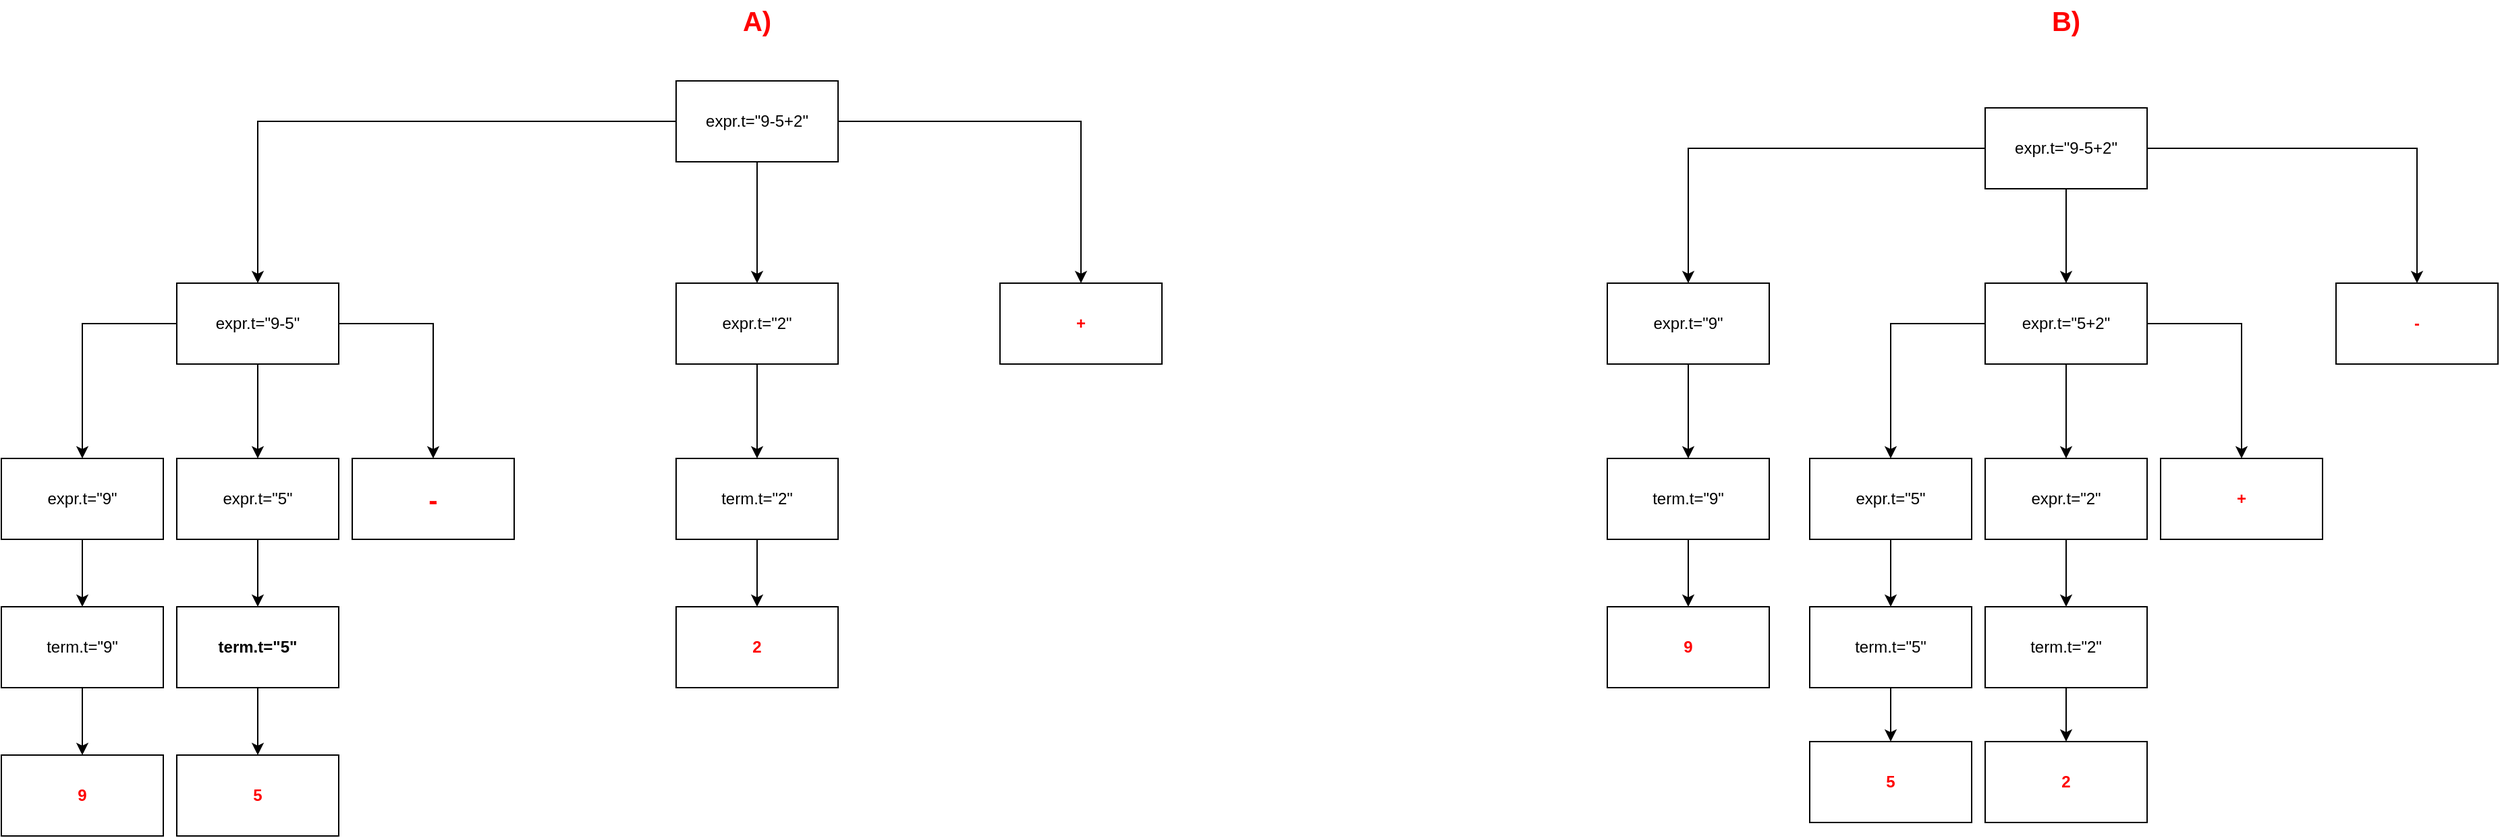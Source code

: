 <mxfile version="21.2.1" type="device">
  <diagram name="Page-1" id="TnYRLZDgac72MjN_YNSP">
    <mxGraphModel dx="2641" dy="1073" grid="1" gridSize="10" guides="1" tooltips="1" connect="1" arrows="1" fold="1" page="1" pageScale="1" pageWidth="850" pageHeight="1100" math="0" shadow="0">
      <root>
        <mxCell id="0" />
        <mxCell id="1" parent="0" />
        <mxCell id="LUTUzWpyJWgQdHDx1qsU-12" style="edgeStyle=orthogonalEdgeStyle;rounded=0;orthogonalLoop=1;jettySize=auto;html=1;entryX=0.5;entryY=0;entryDx=0;entryDy=0;" edge="1" parent="1" source="LUTUzWpyJWgQdHDx1qsU-1" target="LUTUzWpyJWgQdHDx1qsU-2">
          <mxGeometry relative="1" as="geometry">
            <Array as="points">
              <mxPoint x="140" y="140" />
            </Array>
          </mxGeometry>
        </mxCell>
        <mxCell id="LUTUzWpyJWgQdHDx1qsU-15" style="edgeStyle=orthogonalEdgeStyle;rounded=0;orthogonalLoop=1;jettySize=auto;html=1;" edge="1" parent="1" source="LUTUzWpyJWgQdHDx1qsU-1" target="LUTUzWpyJWgQdHDx1qsU-14">
          <mxGeometry relative="1" as="geometry" />
        </mxCell>
        <mxCell id="LUTUzWpyJWgQdHDx1qsU-35" style="edgeStyle=orthogonalEdgeStyle;rounded=0;orthogonalLoop=1;jettySize=auto;html=1;" edge="1" parent="1" source="LUTUzWpyJWgQdHDx1qsU-1" target="LUTUzWpyJWgQdHDx1qsU-34">
          <mxGeometry relative="1" as="geometry" />
        </mxCell>
        <mxCell id="LUTUzWpyJWgQdHDx1qsU-1" value="expr.t=&quot;9-5+2&quot;" style="rounded=0;whiteSpace=wrap;html=1;" vertex="1" parent="1">
          <mxGeometry x="450" y="110" width="120" height="60" as="geometry" />
        </mxCell>
        <mxCell id="LUTUzWpyJWgQdHDx1qsU-9" style="edgeStyle=orthogonalEdgeStyle;rounded=0;orthogonalLoop=1;jettySize=auto;html=1;" edge="1" parent="1" source="LUTUzWpyJWgQdHDx1qsU-2" target="LUTUzWpyJWgQdHDx1qsU-4">
          <mxGeometry relative="1" as="geometry" />
        </mxCell>
        <mxCell id="LUTUzWpyJWgQdHDx1qsU-25" style="edgeStyle=orthogonalEdgeStyle;rounded=0;orthogonalLoop=1;jettySize=auto;html=1;" edge="1" parent="1" source="LUTUzWpyJWgQdHDx1qsU-2" target="LUTUzWpyJWgQdHDx1qsU-5">
          <mxGeometry relative="1" as="geometry" />
        </mxCell>
        <mxCell id="LUTUzWpyJWgQdHDx1qsU-29" style="edgeStyle=orthogonalEdgeStyle;rounded=0;orthogonalLoop=1;jettySize=auto;html=1;entryX=0.5;entryY=0;entryDx=0;entryDy=0;" edge="1" parent="1" source="LUTUzWpyJWgQdHDx1qsU-2" target="LUTUzWpyJWgQdHDx1qsU-28">
          <mxGeometry relative="1" as="geometry" />
        </mxCell>
        <mxCell id="LUTUzWpyJWgQdHDx1qsU-2" value="expr.t=&quot;9-5&quot;" style="rounded=0;whiteSpace=wrap;html=1;" vertex="1" parent="1">
          <mxGeometry x="80" y="260" width="120" height="60" as="geometry" />
        </mxCell>
        <mxCell id="LUTUzWpyJWgQdHDx1qsU-8" style="edgeStyle=orthogonalEdgeStyle;rounded=0;orthogonalLoop=1;jettySize=auto;html=1;" edge="1" parent="1" source="LUTUzWpyJWgQdHDx1qsU-4" target="LUTUzWpyJWgQdHDx1qsU-7">
          <mxGeometry relative="1" as="geometry" />
        </mxCell>
        <mxCell id="LUTUzWpyJWgQdHDx1qsU-4" value="expr.t=&quot;9&quot;" style="rounded=0;whiteSpace=wrap;html=1;" vertex="1" parent="1">
          <mxGeometry x="-50" y="390" width="120" height="60" as="geometry" />
        </mxCell>
        <mxCell id="LUTUzWpyJWgQdHDx1qsU-5" value="&lt;b&gt;&lt;font style=&quot;font-size: 20px;&quot; color=&quot;#ff0000&quot;&gt;-&lt;/font&gt;&lt;/b&gt;" style="rounded=0;whiteSpace=wrap;html=1;" vertex="1" parent="1">
          <mxGeometry x="210" y="390" width="120" height="60" as="geometry" />
        </mxCell>
        <mxCell id="LUTUzWpyJWgQdHDx1qsU-19" style="edgeStyle=orthogonalEdgeStyle;rounded=0;orthogonalLoop=1;jettySize=auto;html=1;" edge="1" parent="1" target="LUTUzWpyJWgQdHDx1qsU-18">
          <mxGeometry relative="1" as="geometry">
            <mxPoint x="140" y="450" as="sourcePoint" />
          </mxGeometry>
        </mxCell>
        <mxCell id="LUTUzWpyJWgQdHDx1qsU-17" style="edgeStyle=orthogonalEdgeStyle;rounded=0;orthogonalLoop=1;jettySize=auto;html=1;" edge="1" parent="1" source="LUTUzWpyJWgQdHDx1qsU-7" target="LUTUzWpyJWgQdHDx1qsU-16">
          <mxGeometry relative="1" as="geometry" />
        </mxCell>
        <mxCell id="LUTUzWpyJWgQdHDx1qsU-7" value="term.t=&quot;9&quot;" style="rounded=0;whiteSpace=wrap;html=1;" vertex="1" parent="1">
          <mxGeometry x="-50" y="500" width="120" height="60" as="geometry" />
        </mxCell>
        <mxCell id="LUTUzWpyJWgQdHDx1qsU-14" value="&lt;font color=&quot;#ff0000&quot;&gt;&lt;b&gt;+&lt;/b&gt;&lt;/font&gt;" style="rounded=0;whiteSpace=wrap;html=1;" vertex="1" parent="1">
          <mxGeometry x="690" y="260" width="120" height="60" as="geometry" />
        </mxCell>
        <mxCell id="LUTUzWpyJWgQdHDx1qsU-16" value="&lt;font color=&quot;#ff0000&quot;&gt;&lt;b&gt;9&lt;/b&gt;&lt;/font&gt;" style="rounded=0;whiteSpace=wrap;html=1;" vertex="1" parent="1">
          <mxGeometry x="-50" y="610" width="120" height="60" as="geometry" />
        </mxCell>
        <mxCell id="LUTUzWpyJWgQdHDx1qsU-23" style="edgeStyle=orthogonalEdgeStyle;rounded=0;orthogonalLoop=1;jettySize=auto;html=1;entryX=0.5;entryY=0;entryDx=0;entryDy=0;" edge="1" parent="1" target="LUTUzWpyJWgQdHDx1qsU-21">
          <mxGeometry relative="1" as="geometry">
            <mxPoint x="750" y="320" as="sourcePoint" />
          </mxGeometry>
        </mxCell>
        <mxCell id="LUTUzWpyJWgQdHDx1qsU-31" style="edgeStyle=orthogonalEdgeStyle;rounded=0;orthogonalLoop=1;jettySize=auto;html=1;entryX=0.5;entryY=0;entryDx=0;entryDy=0;" edge="1" parent="1" source="LUTUzWpyJWgQdHDx1qsU-26" target="LUTUzWpyJWgQdHDx1qsU-27">
          <mxGeometry relative="1" as="geometry" />
        </mxCell>
        <mxCell id="LUTUzWpyJWgQdHDx1qsU-26" value="&lt;div align=&quot;center&quot;&gt;term.t=&quot;5&quot;&lt;/div&gt;" style="rounded=0;whiteSpace=wrap;html=1;fontStyle=1;align=center;" vertex="1" parent="1">
          <mxGeometry x="80" y="500" width="120" height="60" as="geometry" />
        </mxCell>
        <mxCell id="LUTUzWpyJWgQdHDx1qsU-27" value="&lt;font color=&quot;#ff0000&quot;&gt;&lt;span&gt;5&lt;/span&gt;&lt;/font&gt;" style="rounded=0;whiteSpace=wrap;html=1;fontStyle=1" vertex="1" parent="1">
          <mxGeometry x="80" y="610" width="120" height="60" as="geometry" />
        </mxCell>
        <mxCell id="LUTUzWpyJWgQdHDx1qsU-30" style="edgeStyle=orthogonalEdgeStyle;rounded=0;orthogonalLoop=1;jettySize=auto;html=1;entryX=0.5;entryY=0;entryDx=0;entryDy=0;" edge="1" parent="1" source="LUTUzWpyJWgQdHDx1qsU-28" target="LUTUzWpyJWgQdHDx1qsU-26">
          <mxGeometry relative="1" as="geometry" />
        </mxCell>
        <mxCell id="LUTUzWpyJWgQdHDx1qsU-28" value="expr.t=&quot;5&quot;" style="rounded=0;whiteSpace=wrap;html=1;" vertex="1" parent="1">
          <mxGeometry x="80" y="390" width="120" height="60" as="geometry" />
        </mxCell>
        <mxCell id="LUTUzWpyJWgQdHDx1qsU-37" style="edgeStyle=orthogonalEdgeStyle;rounded=0;orthogonalLoop=1;jettySize=auto;html=1;" edge="1" parent="1" source="LUTUzWpyJWgQdHDx1qsU-32" target="LUTUzWpyJWgQdHDx1qsU-33">
          <mxGeometry relative="1" as="geometry" />
        </mxCell>
        <mxCell id="LUTUzWpyJWgQdHDx1qsU-32" value="term.t=&quot;2&quot;" style="rounded=0;whiteSpace=wrap;html=1;" vertex="1" parent="1">
          <mxGeometry x="450" y="390" width="120" height="60" as="geometry" />
        </mxCell>
        <mxCell id="LUTUzWpyJWgQdHDx1qsU-33" value="&lt;font color=&quot;#ff0000&quot;&gt;&lt;b&gt;2&lt;/b&gt;&lt;/font&gt;" style="rounded=0;whiteSpace=wrap;html=1;" vertex="1" parent="1">
          <mxGeometry x="450" y="500" width="120" height="60" as="geometry" />
        </mxCell>
        <mxCell id="LUTUzWpyJWgQdHDx1qsU-36" style="edgeStyle=orthogonalEdgeStyle;rounded=0;orthogonalLoop=1;jettySize=auto;html=1;" edge="1" parent="1" source="LUTUzWpyJWgQdHDx1qsU-34" target="LUTUzWpyJWgQdHDx1qsU-32">
          <mxGeometry relative="1" as="geometry" />
        </mxCell>
        <mxCell id="LUTUzWpyJWgQdHDx1qsU-34" value="expr.t=&quot;2&quot;" style="rounded=0;whiteSpace=wrap;html=1;" vertex="1" parent="1">
          <mxGeometry x="450" y="260" width="120" height="60" as="geometry" />
        </mxCell>
        <mxCell id="LUTUzWpyJWgQdHDx1qsU-38" value="&lt;b&gt;&lt;font style=&quot;font-size: 20px;&quot; color=&quot;#ff0000&quot;&gt;A)&lt;/font&gt;&lt;/b&gt;" style="text;html=1;strokeColor=none;fillColor=none;align=center;verticalAlign=middle;whiteSpace=wrap;rounded=0;" vertex="1" parent="1">
          <mxGeometry x="480" y="50" width="60" height="30" as="geometry" />
        </mxCell>
        <mxCell id="LUTUzWpyJWgQdHDx1qsU-40" value="&lt;font color=&quot;#ff0000&quot;&gt;&lt;b&gt;5&lt;/b&gt;&lt;/font&gt;" style="rounded=0;whiteSpace=wrap;html=1;" vertex="1" parent="1">
          <mxGeometry x="1290" y="600" width="120" height="60" as="geometry" />
        </mxCell>
        <mxCell id="LUTUzWpyJWgQdHDx1qsU-46" style="edgeStyle=orthogonalEdgeStyle;rounded=0;orthogonalLoop=1;jettySize=auto;html=1;" edge="1" parent="1" source="LUTUzWpyJWgQdHDx1qsU-41" target="LUTUzWpyJWgQdHDx1qsU-42">
          <mxGeometry relative="1" as="geometry" />
        </mxCell>
        <mxCell id="LUTUzWpyJWgQdHDx1qsU-41" value="term.t=&quot;9&quot;" style="rounded=0;whiteSpace=wrap;html=1;" vertex="1" parent="1">
          <mxGeometry x="1140" y="390" width="120" height="60" as="geometry" />
        </mxCell>
        <mxCell id="LUTUzWpyJWgQdHDx1qsU-42" value="&lt;font color=&quot;#ff0000&quot;&gt;&lt;b&gt;9&lt;/b&gt;&lt;/font&gt;" style="rounded=0;whiteSpace=wrap;html=1;" vertex="1" parent="1">
          <mxGeometry x="1140" y="500" width="120" height="60" as="geometry" />
        </mxCell>
        <mxCell id="LUTUzWpyJWgQdHDx1qsU-45" style="edgeStyle=orthogonalEdgeStyle;rounded=0;orthogonalLoop=1;jettySize=auto;html=1;" edge="1" parent="1" source="LUTUzWpyJWgQdHDx1qsU-43" target="LUTUzWpyJWgQdHDx1qsU-41">
          <mxGeometry relative="1" as="geometry" />
        </mxCell>
        <mxCell id="LUTUzWpyJWgQdHDx1qsU-43" value="expr.t=&quot;9&quot;" style="rounded=0;whiteSpace=wrap;html=1;" vertex="1" parent="1">
          <mxGeometry x="1140" y="260" width="120" height="60" as="geometry" />
        </mxCell>
        <mxCell id="LUTUzWpyJWgQdHDx1qsU-52" style="edgeStyle=orthogonalEdgeStyle;rounded=0;orthogonalLoop=1;jettySize=auto;html=1;" edge="1" parent="1" source="LUTUzWpyJWgQdHDx1qsU-44" target="LUTUzWpyJWgQdHDx1qsU-47">
          <mxGeometry relative="1" as="geometry" />
        </mxCell>
        <mxCell id="LUTUzWpyJWgQdHDx1qsU-53" style="edgeStyle=orthogonalEdgeStyle;rounded=0;orthogonalLoop=1;jettySize=auto;html=1;" edge="1" parent="1" source="LUTUzWpyJWgQdHDx1qsU-44" target="LUTUzWpyJWgQdHDx1qsU-50">
          <mxGeometry relative="1" as="geometry" />
        </mxCell>
        <mxCell id="LUTUzWpyJWgQdHDx1qsU-59" style="edgeStyle=orthogonalEdgeStyle;rounded=0;orthogonalLoop=1;jettySize=auto;html=1;entryX=0.5;entryY=0;entryDx=0;entryDy=0;" edge="1" parent="1" source="LUTUzWpyJWgQdHDx1qsU-44" target="LUTUzWpyJWgQdHDx1qsU-58">
          <mxGeometry relative="1" as="geometry" />
        </mxCell>
        <mxCell id="LUTUzWpyJWgQdHDx1qsU-44" value="expr.t=&quot;5+2&quot;" style="rounded=0;whiteSpace=wrap;html=1;" vertex="1" parent="1">
          <mxGeometry x="1420" y="260" width="120" height="60" as="geometry" />
        </mxCell>
        <mxCell id="LUTUzWpyJWgQdHDx1qsU-54" style="edgeStyle=orthogonalEdgeStyle;rounded=0;orthogonalLoop=1;jettySize=auto;html=1;" edge="1" parent="1" source="LUTUzWpyJWgQdHDx1qsU-47" target="LUTUzWpyJWgQdHDx1qsU-48">
          <mxGeometry relative="1" as="geometry" />
        </mxCell>
        <mxCell id="LUTUzWpyJWgQdHDx1qsU-47" value="expr.t=&quot;5&quot;" style="rounded=0;whiteSpace=wrap;html=1;" vertex="1" parent="1">
          <mxGeometry x="1290" y="390" width="120" height="60" as="geometry" />
        </mxCell>
        <mxCell id="LUTUzWpyJWgQdHDx1qsU-55" style="edgeStyle=orthogonalEdgeStyle;rounded=0;orthogonalLoop=1;jettySize=auto;html=1;" edge="1" parent="1" source="LUTUzWpyJWgQdHDx1qsU-48" target="LUTUzWpyJWgQdHDx1qsU-40">
          <mxGeometry relative="1" as="geometry" />
        </mxCell>
        <mxCell id="LUTUzWpyJWgQdHDx1qsU-48" value="term.t=&quot;5&quot;" style="rounded=0;whiteSpace=wrap;html=1;" vertex="1" parent="1">
          <mxGeometry x="1290" y="500" width="120" height="60" as="geometry" />
        </mxCell>
        <mxCell id="LUTUzWpyJWgQdHDx1qsU-49" value="&lt;font color=&quot;#ff0000&quot;&gt;&lt;b&gt;2&lt;/b&gt;&lt;/font&gt;" style="rounded=0;whiteSpace=wrap;html=1;" vertex="1" parent="1">
          <mxGeometry x="1420" y="600" width="120" height="60" as="geometry" />
        </mxCell>
        <mxCell id="LUTUzWpyJWgQdHDx1qsU-57" style="edgeStyle=orthogonalEdgeStyle;rounded=0;orthogonalLoop=1;jettySize=auto;html=1;" edge="1" parent="1" source="LUTUzWpyJWgQdHDx1qsU-50" target="LUTUzWpyJWgQdHDx1qsU-51">
          <mxGeometry relative="1" as="geometry" />
        </mxCell>
        <mxCell id="LUTUzWpyJWgQdHDx1qsU-50" value="expr.t=&quot;2&quot;" style="rounded=0;whiteSpace=wrap;html=1;" vertex="1" parent="1">
          <mxGeometry x="1420" y="390" width="120" height="60" as="geometry" />
        </mxCell>
        <mxCell id="LUTUzWpyJWgQdHDx1qsU-56" style="edgeStyle=orthogonalEdgeStyle;rounded=0;orthogonalLoop=1;jettySize=auto;html=1;" edge="1" parent="1" source="LUTUzWpyJWgQdHDx1qsU-51" target="LUTUzWpyJWgQdHDx1qsU-49">
          <mxGeometry relative="1" as="geometry" />
        </mxCell>
        <mxCell id="LUTUzWpyJWgQdHDx1qsU-51" value="term.t=&quot;2&quot;" style="rounded=0;whiteSpace=wrap;html=1;" vertex="1" parent="1">
          <mxGeometry x="1420" y="500" width="120" height="60" as="geometry" />
        </mxCell>
        <mxCell id="LUTUzWpyJWgQdHDx1qsU-58" value="&lt;font color=&quot;#ff0000&quot;&gt;&lt;b&gt;+&lt;/b&gt;&lt;/font&gt;" style="rounded=0;whiteSpace=wrap;html=1;" vertex="1" parent="1">
          <mxGeometry x="1550" y="390" width="120" height="60" as="geometry" />
        </mxCell>
        <mxCell id="LUTUzWpyJWgQdHDx1qsU-61" value="&lt;font color=&quot;#ff0000&quot;&gt;&lt;b&gt;-&lt;/b&gt;&lt;/font&gt;" style="rounded=0;whiteSpace=wrap;html=1;" vertex="1" parent="1">
          <mxGeometry x="1680" y="260" width="120" height="60" as="geometry" />
        </mxCell>
        <mxCell id="LUTUzWpyJWgQdHDx1qsU-64" style="edgeStyle=orthogonalEdgeStyle;rounded=0;orthogonalLoop=1;jettySize=auto;html=1;entryX=0.5;entryY=0;entryDx=0;entryDy=0;" edge="1" parent="1" source="LUTUzWpyJWgQdHDx1qsU-63" target="LUTUzWpyJWgQdHDx1qsU-61">
          <mxGeometry relative="1" as="geometry" />
        </mxCell>
        <mxCell id="LUTUzWpyJWgQdHDx1qsU-65" style="edgeStyle=orthogonalEdgeStyle;rounded=0;orthogonalLoop=1;jettySize=auto;html=1;" edge="1" parent="1" source="LUTUzWpyJWgQdHDx1qsU-63" target="LUTUzWpyJWgQdHDx1qsU-44">
          <mxGeometry relative="1" as="geometry" />
        </mxCell>
        <mxCell id="LUTUzWpyJWgQdHDx1qsU-66" style="edgeStyle=orthogonalEdgeStyle;rounded=0;orthogonalLoop=1;jettySize=auto;html=1;" edge="1" parent="1" source="LUTUzWpyJWgQdHDx1qsU-63" target="LUTUzWpyJWgQdHDx1qsU-43">
          <mxGeometry relative="1" as="geometry" />
        </mxCell>
        <mxCell id="LUTUzWpyJWgQdHDx1qsU-63" value="expr.t=&quot;9-5+2&quot;" style="rounded=0;whiteSpace=wrap;html=1;" vertex="1" parent="1">
          <mxGeometry x="1420" y="130" width="120" height="60" as="geometry" />
        </mxCell>
        <mxCell id="LUTUzWpyJWgQdHDx1qsU-67" value="&lt;b&gt;&lt;font style=&quot;font-size: 20px;&quot; color=&quot;#ff0000&quot;&gt;B)&lt;/font&gt;&lt;/b&gt;" style="text;html=1;strokeColor=none;fillColor=none;align=center;verticalAlign=middle;whiteSpace=wrap;rounded=0;" vertex="1" parent="1">
          <mxGeometry x="1450" y="50" width="60" height="30" as="geometry" />
        </mxCell>
      </root>
    </mxGraphModel>
  </diagram>
</mxfile>
